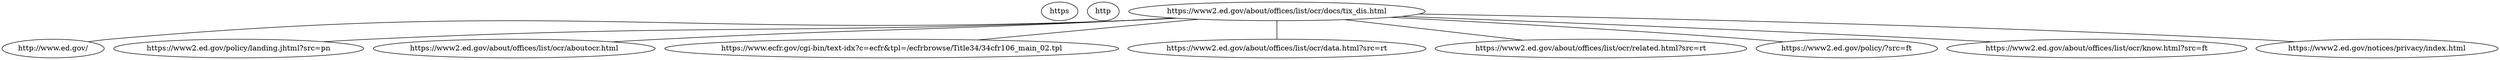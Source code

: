 strict graph  {
https [child_link="['http://www.ed.gov/', 'https://www2.ed.gov/policy/landing.jhtml?src=pn', 'https://www2.ed.gov/about/offices/list/ocr/aboutocr.html', 'https://www.ecfr.gov/cgi-bin/text-idx?c=ecfr&tpl=/ecfrbrowse/Title34/34cfr106_main_02.tpl', 'https://www2.ed.gov/about/offices/list/ocr/data.html?src=rt', 'https://www2.ed.gov/about/offices/list/ocr/related.html?src=rt', 'https://www2.ed.gov/policy/?src=ft', 'https://www2.ed.gov/about/offices/list/ocr/know.html?src=ft', 'https://www2.ed.gov/notices/privacy/index.html']", data="b\"\nTitle IX and Sex Discrimination\nSkip to main contentAbout UsContact UsFAQs Language Assistance Englishespa\xc3\xb1ol\xe4\xb8\xad\xe6\x96\x87: \xe7\xb9\x81\xe9\xab\x94\xe7\x89\x88Vi\xe1\xbb\x87t-ng\xe1\xbb\xaf\xed\x95\x9c\xea\xb5\xad\xec\x96\xb4Tagalog\xd0\xa0\xd1\x83\xd1\x81\xd1\x81\xd0\xba\xd0\xb8\xd0\xb9\nU.S. Department of Education\nSearch for:\nToggle navigation\nU.S. Department of Education\nStudent Loans\nGrants\nLaws\nData\nHome\nAbout OCR\nPrograms/Initiatives\nReading Room\nOffice Contacts\nFrequently Asked Questions\nReports & Resources\nCareers/Internships\nNews\nBlog\nTitle IX and Sex Discrimination\nU.S.  Department of Education\nOffice for Civil Rights\n400 Maryland Avenue, SW\nWashington, D.C. 20202-1328\nRevised August 2021\nTitle IX\nThe U.S. Department of  Education\xe2\x80\x99s Office for Civil Rights\xc2\xa0(OCR) enforces, among other statutes,  Title IX of the Education Amendments of 1972. Title IX protects people from  discrimination based on sex in education programs or activities that receive  federal financial assistance. Title IX states:\nNo person in the United States shall, on the basis of sex, be excluded from participation in, be  denied the benefits of, or be subjected to discrimination under any education  program or activity receiving Federal financial assistance.\nScope of Title IX\nTitle IX applies to  schools, local and state educational agencies, and other institutions that  receive federal financial assistance from the Department. These recipients include  approximately 17,600 local school districts, over 5,000 postsecondary  institutions, and charter schools, for-profit schools, libraries, and museums.  Also included are vocational rehabilitation agencies and education agencies of  50 states, the District of Columbia, and territories of the United States.\nA recipient institution that receives Department funds must operate its education program or activity in a nondiscriminatory manner free of discrimination based on sex, including sexual orientation and gender identity. Some key issue areas in which recipients have Title IX obligations are: recruitment, admissions, and counseling; financial assistance; athletics; sex-based harassment, which encompasses sexual assault and other forms of sexual violence; treatment of pregnant and parenting students; treatment of LGBTQI+ students; discipline; single-sex education; and employment. Also, no recipient or other person may intimidate, threaten, coerce, or discriminate against any individual for the purpose of interfering with any right or privilege secured by Title IX or its implementing regulations, or because the individual has made a report or complaint, testified, assisted, or participated or refused to participate in a proceeding under Title IX. For a recipient to retaliate in any way is considered a violation of Title IX. The Department\xe2\x80\x99s Title IX regulations (Volume 34, Code of Federal Regulations, Part 106) provide additional information about the forms of discrimination prohibited by Title IX.\nOCR\xe2\x80\x99s Enforcement of  Title IX\nOCR vigorously  enforces Title IX to ensure that institutions that receive federal financial  assistance from the Department comply with the law. OCR evaluates,  investigates, and resolves\xc2\xa0complaints\xc2\xa0alleging sex discrimination. OCR also  conducts proactive investigations, through directed investigations or compliance  reviews, to examine potential systemic violations based on sources of  information other than complaints.\nIn addition to its  enforcement activities, OCR provides information and guidance\xc2\xa0to schools, universities and other educational  institutions and agencies to assist them in voluntarily complying with the law.\nTo learn more about  filing a complaint with OCR, please visit https://www2.ed.gov/about/offices/list/ocr/complaintintro.html.  For assistance related to Title IX or other civil rights laws, please contact  OCR at OCR@ed.gov or 800-421-3481, TDD 800-877-8339.\nOn request, this  publication is available in alternate formats, such as Braille or large print.  For more information, please contact the Department\xe2\x80\x99s Alternate Format Center  at 202-260-0818 or via e-mail at alternateformatcenter@ed.gov.\xc2\xa0 If you have difficulty understanding English,  you may request language assistance services for Department information that is  available to the public. These language assistance services are available free  of charge. If you need more information about interpretation or translation  services, please call 1-800-USA-LEARN (1-800- 872-5327) (TTY: 1-800-877-8339),  email us at Ed.Language.Assistance@ed.gov, or write to U.S. Department of  Education, Information Resource Center, 400 Maryland Ave., SW, Washington, DC  20202.\nTop\nPrintable view\nLast Modified: 08/20/2021\nHow Do I Find...\nStudent loans, forgiveness\nHigher Education Rulemaking\nCollege accreditation\nEvery Student Succeeds Act (ESSA)\nFERPA\nFAFSA\n1098, tax forms\nMore >\nInformation About...\nElevating Teaching\nEarly Learning\nEngage Every Student\nUnlocking Career Success\nCybersecurity\nHow to File a Complaint\nTopics A-Z\nCivil Rights Data Collection (CRDC)\nOther Civil Rights Agencies\nRecursos de la Oficina Para Derechos Civiles en Espa\xc3\xb1ol\nResources Available in Other Languages\nOur mission is to promote student achievement and preparation for global competitiveness by fostering educational excellence and ensuring equal access.\nStudent Loans\nRepaying Loans\nDefaulted Loans\nLoan Forgiveness\nLoan Servicers\nGrants & Programs\nApply for Pell Grants\nGrants Forecast\nApply for a Grant\nLaws & Guidance\nEvery Student Succeeds Act (ESSA)\nFERPA\nCivil Rights\nNew IDEA Website\nData & Research\nEducation Statistics\nPostsecondary Education Data\nED Data Express\nNation's Report Card\nWhat Works Clearinghouse\nOpen Data Platform\nCOVID Relief Data\nAbout Us\nContact Us\nED Offices\nJobs\nPress Releases\nFAQs\nRecursos en espa\xc3\xb1ol\nBudget, Performance\nPrivacy Program\nSubscribe to E-Mail Updates\nNotices FOIAPrivacy PolicyAccessibilitySecurityInformation qualityInspector GeneralWhitehouse.govUSA.govBenefits.govRegulations.gov\""];
http [child_link="['http://www.ed.gov/', 'http://www.ed.gov/', 'https://www2.ed.gov/policy/landing.jhtml?src=pn', 'http://www.ed.gov/news/press-releases/us-department-educations-office-civil-rights-announces-resolution-sex-based-harassment-investigation-taft-college-california', 'https://www2.ed.gov/policy/landing.jhtml?src=ft', 'https://www2.ed.gov/about/offices/list/ocr/know.html?src=ft', 'https://www2.ed.gov/notices/privacy/index.html?src=ft']", data="b\"\nHome | U.S. Department of Education\nSkip to main content\nAbout Us\nContact Us\nFAQs\nLanguage Assistance\nEnglish\nespa\xc3\xb1ol\n\xe4\xb8\xad\xe6\x96\x87: \xe7\xb9\x81\xe9\xab\x94\xe7\x89\x88\nVi\xe1\xbb\x87t-ng\xe1\xbb\xaf\n\xed\x95\x9c\xea\xb5\xad\xec\x96\xb4\nTagalog\n\xd0\xa0\xd1\x83\xd1\x81\xd1\x81\xd0\xba\xd0\xb8\xd0\xb9\nU.S. Department of Education\nSearch for:\nToggle navigation\nU.S. Department of Education\nStudent Loans\nGrants\nLaws\nData\nHome\nSTUDENT LOANS\nGet all the information you need to apply for or manage repayment of your federal student loans.\nGO >\nGRANTS\nLearn more about grant opportunities, applications, and details about grants awarded.\nGO >\nLAWS & GUIDANCE\nFind federal education legislation, regulations, guidance, and other policy documents.\nGO >\nDATA\nExplore and download data and learn about education-related data and research.\nGO >\nPress Releases\nBiden-Harris Administration Releases Final Rules that Strengthen Accountability for Colleges and Consumer Protection for Students\nU.S. Department of Education\xe2\x80\x99s Office for Civil Rights Announces Resolution of Sex-Based Harassment Investigation of Taft College in California\nBiden-Harris Administration Awards $14 Million Under First-Ever Fostering Diverse Schools Demonstration Grant Program\nMore...\nDr. Miguel Cardona\nSecretary of Education\nBio\nSpeeches\n@SecCardona\nHow Do I Find...?\nStudent loans, forgiveness\nHigher Education Rulemaking\nCollege accreditation\nEvery Student Succeeds Act (ESSA)\nFERPA\nFAFSA\n1098, tax forms\nMore...\nFeatured\nARP Data Transparency\nRaise the Bar\nParent Checklist\nInformation About...\nElevating Teaching\nEarly Learning\nEngage Every Student\nUnlocking Career Success\nCybersecurity\nOur mission is to promote student achievement and preparation for global competitiveness by fostering educational excellence and ensuring equal access.\nStudent Loans\nRepaying Loans\nDefaulted Loans\nLoan Forgiveness\nLoan Servicers\nGrants & Programs\nApply for Pell Grants\nGrants Forecast\nApply for a Grant\nLaws & Guidance\nEvery Student Succeeds Act (ESSA)\nFERPA\nCivil Rights\nIDEA Website\nData & Research\nEducation Statistics\nPostsecondary Education Data\nED Data Express\nNation's Report Card\nWhat Works Clearinghouse\nOpen Data Platform\nCOVID Relief Data\nAbout Us\nContact Us\nED Offices\nJobs\nPress Releases\nFAQs\nRecursos en espa\xc3\xb1ol\nBudget, Performance\nPrivacy Program\nSubscribe to E-Mail Updates\nHomeroom Blog\nNotices\nFOIA\nPrivacy Policy\nAccessibility\nSecurity\nInformation Quality\nInspector General\nWhitehouse.gov\nUSA.gov\nBenefits.gov\nRegulations.gov\""];
https [child_link="['http://www.ed.gov/', 'https://www2.ed.gov/policy/landing.jhtml?src=pn', 'https://www2.ed.gov/policy/rights/guid/ocr/disability.html', 'https://www2.ed.gov/policy/rights/guid/ocr/sex.html', 'https://www2.ed.gov/policy/rights/guid/ocr/racenational.html', 'https://www2.ed.gov/about/offices/list/ocr/frontpage/faq/readingroom.html', 'https://www2.ed.gov/about/offices/list/ope/policy.html', 'https://www.regulations.gov/', 'https://www2.ed.gov/policy/gen/guid/secletter/index.html', 'https://www2.ed.gov/policy/landing.jhtml?src=rt', 'https://www2.ed.gov/policy/?src=ft', 'https://www2.ed.gov/about/offices/list/ocr/know.html?src=ft', 'https://www2.ed.gov/notices/privacy/index.html']", data="b\"\nPolicy - ED.gov\nSkip to main contentAbout UsContact UsFAQs Language Assistance Englishespa\xc3\xb1ol\xe4\xb8\xad\xe6\x96\x87: \xe7\xb9\x81\xe9\xab\x94\xe7\x89\x88Vi\xe1\xbb\x87t-ng\xe1\xbb\xaf\xed\x95\x9c\xea\xb5\xad\xec\x96\xb4Tagalog\xd0\xa0\xd1\x83\xd1\x81\xd1\x81\xd0\xba\xd0\xb8\xd0\xb9\nU.S. Department of Education\nSearch for:\nToggle navigation\nU.S. Department of Education\nStudent Loans\nGrants\nLaws\nData\nLaws & Guidance\nOverview\nLegislation, regulations, guidance, and other policy documents can be found here for the Every Student Succeeds Act (ESSA), and other topics.\nPlease note that in the U.S., the federal role in education is limited. Because of the Tenth Amendment, most education policy is decided at the state and local levels.  So, if you have a question about a policy or issue, you may want to check with the relevant organization in your state or school district.\nElementary and Secondary Education Act of 1965 (ESEA), as amended\nEvery Student Succeeds Act (ESSA) Information page\nText of the Elementary and Secondary Education Act of 1965, as amended through 12/27/22:  PDF (1.2M) |  Text (3.3M)\nGuidance and Regulations\nFERPA (Family Educational Rights and Privacy Act)\nOverview\nRegulations\nCivil Rights\nDisability Discrimination (Title II of the Americans with Disabilities Act)\nSection 504 FAQ\nSex Discrimination (Title IX of the Education Amendments of 1972)\nRace and National Origin Discrimination (Title VI of the Civil Rights Act of 1964)\nOCR Reading Room: Policy Guidance and Other Resources\nIDEA (Individuals with Disabilities Education Act)\nIDEA Website\nText of the Individuals with Disabilities Education Act (PDF, 529KB)\nWIOA (Workforce Innovation and Opportunities Act)\nText of the Workforce Innovation and Opportunities Act\nHigher Education Act\nText of the Higher Education Opportunity Act\nPostsecondary Policy Initiatives\nDear Partner/Colleague Letters\nNegotiated Rulemaking 2023-2024\nForeign Gifts and Contracts--Section 117 of the Higher Education Act of 1965\nRegulations and Rulemaking\nImproving Regulation and Regulatory Review\nElectronic Code of Federal Regulations (eCFR), Title 34, Education\nRecent Federal Register Documents\nSubmit a Petition for Rulemaking through Docket ID ED-2023-OGC-0071 on www.regulations.gov\nED\xe2\x80\x99s Instructions for submitting a petition for rulemaking\nLog of petitions for rulemaking received by ED\nGuidance\nGuidance Homepage\nSignificant Guidance\nKey Policy Letters\nHow Do I Find...\nStudent loans, forgiveness\nCollege accreditation\nEvery Student Succeeds Act (ESSA)\nFERPA\nFAFSA\n1098, tax forms\nMore >\nInformation About...\nElevating Teaching\nEarly Learning\nEngage Every Student\nUnlocking Career Success\nCybersecurity\nGrants & Contracts\nStudent Financial Aid\nResearch & Statistics\nPolicy & Guidance\nPrograms\nOur mission is to promote student achievement and preparation for global competitiveness by fostering educational excellence and ensuring equal access.\nStudent Loans\nRepaying Loans\nDefaulted Loans\nLoan Forgiveness\nLoan Servicers\nGrants & Programs\nApply for Pell Grants\nGrants Forecast\nApply for a Grant\nEligibility for Grants\nLaws & Guidance\nEvery Student Succeeds Act (ESSA)\nFERPA\nCivil Rights\nNew IDEA Website\nData & Research\nEducation Statistics\nPostsecondary Education Data\nED Data Express\nNation's Report Card\nWhat Works Clearinghouse\nAbout Us\nContact Us\nED Offices\nJobs\nPress Releases\nFAQs\nRecursos en espa\xc3\xb1ol\nBudget, Performance\nPrivacy Program\nSubscribe to E-Mail Updates\nNotices FOIAPrivacy PolicyAccessibilitySecurityInformation qualityInspector GeneralWhitehouse.govUSA.govBenefits.govRegulations.gov\""];
https [child_link="['http://www.ed.gov/', 'https://www2.ed.gov/policy/landing.jhtml?src=pn', 'https://www2.ed.gov/about/offices/list/ocr/sexoverview.html', 'https://www2.ed.gov/about/offices/list/ocr/agediscrimination.html', 'https://www2.ed.gov/about/offices/list/ocr/frontpage/faq/rr/policyguidance/index.html', 'https://www2.ed.gov/about/offices/list/ocr/complaintintro.html', 'https://www2.ed.gov/about/offices/list/ocr/data.html?src=rt', 'https://www2.ed.gov/about/offices/list/ocr/related.html?src=rt', 'https://www2.ed.gov/policy/?src=ft', 'https://www2.ed.gov/about/offices/list/ocr/know.html?src=ft', 'https://www2.ed.gov/notices/privacy/index.html']", data="b\"\nAbout OCR\nSkip to main contentAbout UsContact UsFAQs Language Assistance Englishespa\xc3\xb1ol\xe4\xb8\xad\xe6\x96\x87: \xe7\xb9\x81\xe9\xab\x94\xe7\x89\x88Vi\xe1\xbb\x87t-ng\xe1\xbb\xaf\xed\x95\x9c\xea\xb5\xad\xec\x96\xb4Tagalog\xd0\xa0\xd1\x83\xd1\x81\xd1\x81\xd0\xba\xd0\xb8\xd0\xb9\nU.S. Department of Education\nSearch for:\nToggle navigation\nU.S. Department of Education\nStudent Loans\nGrants\nLaws\nData\nHome\nAbout OCR\nPrograms/Initiatives\nReading Room\nOffice Contacts\nFrequently Asked Questions\nReports & Resources\nCareers/Internships\nNews\nBlog\nAbout OCR\nOverview of the Agency\nThe mission of the Office for Civil Rights is to ensure equal access to education and to promote educational excellence throughout the nation through vigorous enforcement of civil rights.\nWe serve student populations facing discrimination and the advocates and institutions promoting systemic solutions to civil rights problems.\xc2\xa0 An important responsibility is resolving complaints of discrimination. Agency-initiated cases, typically called compliance reviews, permit OCR to target resources on compliance problems that appear particularly acute. OCR also provides technical assistance to help institutions achieve voluntary compliance with the civil rights laws that OCR enforces.  An important part of OCR's technical assistance are partnerships designed to develop creative approaches to preventing and addressing discrimination.\nThe Office for Civil Rights enforces several Federal civil rights laws that\nprohibit discrimination in programs or activities that receive federal financial\nassistance from the Department of Education. Discrimination on the basis of\nrace, color, and national origin is prohibited by Title\nVI of the Civil Rights Act of 1964; sex discrimination is prohibited by\nTitle IX of the Education Amendments\nof 1972; discrimination on the basis of disability is prohibited by Section\n504 of the Rehabilitation Act of 1973; and age discrimination is prohibited\nby the Age Discrimination\nAct of 1975. These civil rights laws enforced by OCR extend to all state\neducation agencies, elementary and secondary school systems, colleges and universities,\nvocational schools, proprietary schools, state vocational rehabilitation agencies,\nlibraries, and museums that receive U.S. Department of Education funds. Areas\ncovered may include, but are not limited to: admissions, recruitment, financial\naid, academic programs, student treatment and services, counseling and guidance,\ndiscipline, classroom assignment, grading, vocational education, recreation,\nphysical education, athletics, housing, and employment. OCR also has responsibilities\nunder Title II of the Americans\nwith Disabilities Act of 1990 (prohibiting disability discrimination by\npublic entities, whether or not they receive federal financial assistance). To view OCR\xe2\x80\x99s guidance please visit the Policy Guidance Portal.\nIn addition, as of January 8, 2002, OCR enforces the Boy\nScouts of America Equal Access Act (Section 9525 of the Elementary and Secondary\nEducation Act of 1965, as amended by the No Child Left Behind Act of 2001).\nUnder the Boy Scouts of America Equal Access Act, no public elementary school\nor State or local education agency that provides an opportunity for one or more\noutside youth or community groups to meet on school premises or in school facilities\nbefore or after school hours shall deny equal access or a fair opportunity to\nmeet to, or discriminate against, any group officially affiliated with the Boy\nScouts of America, or any other youth group listed in Title 36 of the United\nStates Code as a patriotic society.\nA complaint of discrimination can be filed by anyone who believes that an education institution that receives Federal financial assistance has discriminated against someone on the basis of race, color, national origin, sex, disability, or age. The person or organization filing the complaint need not be a victim of the alleged discrimination, but may complain on behalf of another person or group.\nThe Civil Rights Data Collection (CRDC) is a mandatory biennial collection of district-and school-level data. The CRDC is administered by OCR, which uses the data to enforce civil rights statutes that prohibit discrimination based on race, color, national, origin, sex, and disability. The data are collected from public-school districts and public schools in the 50 states, Washington, D.C., and the Commonwealth of Puerto Rico. The CRDC collects data on civil rights indicators at the early childhood through grade 12 levels. It measures factors that impact education equity and opportunity for students, including student access to courses, programs, resources, instructional and other staff \xe2\x80\x93 and school climate factors, such as student discipline and harassment. The CRDC data can be accessed at https://ocrdata.ed.gov. To submit a CRDC data quality concern with OCR, please contact us by emailing ocrdata@ed.gov. Please include \xe2\x80\x9cCRDC Data Quality Concern\xe2\x80\x9d in the subject heading.\nMost of OCR's activities are conducted by its 12 enforcement offices\xc2\xa0throughout the country. These enforcement offices are organized into 4 divisions carrying out OCR's core work -- preventing, identifying, ending, and remedying discrimination against America's students. Three Enforcement Directors in the office of the Assistant Secretary oversee the work of, respectively, the Eastern and Southern and the Midwestern and Western divisions. OCR administrative offices in Washington, D.C., provide additional administrative support, coordination, policy development and overall leadership.\nTop\nPrintable view\nLast Modified: 05/24/2023\nHow Do I Find...\nStudent loans, forgiveness\nHigher Education Rulemaking\nCollege accreditation\nEvery Student Succeeds Act (ESSA)\nFERPA\nFAFSA\n1098, tax forms\nMore >\nInformation About...\nElevating Teaching\nEarly Learning\nEngage Every Student\nUnlocking Career Success\nCybersecurity\nHow to File a Complaint\nTopics A-Z\nCivil Rights Data Collection (CRDC)\nOther Civil Rights Agencies\nRecursos de la Oficina Para Derechos Civiles en Espa\xc3\xb1ol\nResources Available in Other Languages\nOur mission is to promote student achievement and preparation for global competitiveness by fostering educational excellence and ensuring equal access.\nStudent Loans\nRepaying Loans\nDefaulted Loans\nLoan Forgiveness\nLoan Servicers\nGrants & Programs\nApply for Pell Grants\nGrants Forecast\nApply for a Grant\nLaws & Guidance\nEvery Student Succeeds Act (ESSA)\nFERPA\nCivil Rights\nNew IDEA Website\nData & Research\nEducation Statistics\nPostsecondary Education Data\nED Data Express\nNation's Report Card\nWhat Works Clearinghouse\nOpen Data Platform\nCOVID Relief Data\nAbout Us\nContact Us\nED Offices\nJobs\nPress Releases\nFAQs\nRecursos en espa\xc3\xb1ol\nBudget, Performance\nPrivacy Program\nSubscribe to E-Mail Updates\nNotices FOIAPrivacy PolicyAccessibilitySecurityInformation qualityInspector GeneralWhitehouse.govUSA.govBenefits.govRegulations.gov\""];
https [child_link="[]", data="b'\nFederal Register :: Request Access\nThe Federal Register\nThe Daily Journal of the United States Government\nRequest Access\nRequest Access\nDue to aggressive automated scraping of FederalRegister.gov and eCFR.gov, programmatic access to these sites is limited to access to our extensive developer APIs.\nIf you are human user receiving this message, we can add your IP address to a set of IPs that can access FederalRegister.gov & eCFR.gov; complete the CAPTCHA (bot test) below and click \"Request Access\". This process will be necessary for each IP address you wish to access the site from, requests are valid for approximately one quarter (three months) after which the process may need to be repeated.\nRequest Access for 97.90.196.246\nAn official website of the United States government.\nIf you want to request a wider IP range, first request access for your current IP, and then use the \"Site Feedback\" button found in the lower left-hand side to make the request.'"];
https [child_link="['http://www.ed.gov/', 'https://www2.ed.gov/policy/landing.jhtml?src=pn', 'https://nces.ed.gov/PUBSEaRCH/pubsinfo.asp?pubid=NFES2023026', 'https://www2.ed.gov/about/offices/list/ocr/data.html?src=rt', 'https://www2.ed.gov/about/offices/list/ocr/related.html?src=rt', 'https://www2.ed.gov/policy/?src=ft', 'https://www2.ed.gov/about/offices/list/ocr/know.html?src=ft', 'https://www2.ed.gov/notices/privacy/index.html']", data="b\"\nCivil Rights Data\nSkip to main contentAbout UsContact UsFAQs Language Assistance Englishespa\xc3\xb1ol\xe4\xb8\xad\xe6\x96\x87: \xe7\xb9\x81\xe9\xab\x94\xe7\x89\x88Vi\xe1\xbb\x87t-ng\xe1\xbb\xaf\xed\x95\x9c\xea\xb5\xad\xec\x96\xb4Tagalog\xd0\xa0\xd1\x83\xd1\x81\xd1\x81\xd0\xba\xd0\xb8\xd0\xb9\nU.S. Department of Education\nSearch for:\nToggle navigation\nU.S. Department of Education\nStudent Loans\nGrants\nLaws\nData\nHome\nAbout OCR\nPrograms/Initiatives\nReading Room\nOffice Contacts\nFrequently Asked Questions\nReports & Resources\nCareers/Internships\nNews\nBlog\nCivil Rights Data Collection (CRDC)\nBackground Information\nSince 1968, the U.S. Department of Education (ED) has conducted the Civil Rights Data Collection (CRDC) to collect data on key education and civil rights issues in our nation's public schools. The collection was formerly administered as the Elementary and Secondary School Survey.\nThe CRDC gathers a variety of information including student enrollment and student\xe2\x80\x99s access to educational programs and services, most of which is disaggregated by race/ethnicity, sex, English learner, and disability. The CRDC is a longstanding and important aspect of the ED Office for Civil Rights (OCR) overall strategy for administering and enforcing the civil rights laws for which it is responsible. Information collected by the CRDC is also used by other ED offices as well as policymakers and researchers outside of ED.\nFor further general information about the CRDC, visit the CRDC FAQ page.\n2021-22 and 2023-24 CRDCs NEW!\nOn April 18, 2023, OCR received approval from the U.S. Office of Management and Budget to require all local educational agencies (LEA) in the country that receive federal financial assistance from ED, including every public school district, charter schools, juvenile justice facilities, alternative schools, and schools serving only students with disabilities, to respond to the CRDC for the 2021-22 and 2023-24 school years. OCR made changes to the CRDC, including, but not limited to the restoration of long-standing and useful data elements that have been collected in previous CRDCs as well as some new data elements. For more details about changes in the  2021-22 and 2023-24 CRDCs, please see 2021-22 Questions and Answers  PDF (183K) and 2023-24 Questions and Answers  PDF (181K). OCR will notify LEAs of the dates when they must submit data for the 2021-22 CRDC.\nSurvey Forms\nThe 2021-22 CRDC school- and LEA-level survey forms contain instructions, definitions, and table layouts for the 2021-22 CRDC items.\n2021-22 CRDC School Form \xc2\xa0 PDF\xc2\xa0(2.1M)\n2021-22 CRDC LEA Form \xc2\xa0 PDF\xc2\xa0(450K)\nData Elements\nDetailed List of 2021-22 CRDC Data Elements  PDF (266K)\nDetailed List of 2023-24 CRDC Data Elements  PDF (143K)\nQuestions and  Answers\n2021-22 CRDC Questions and Answers  PDF (183K)\n2023-24 CRDC Questions and Answers  PDF (181K)\nGuide\nForum Guide to State Education Agency Support for LEAs in Civil Rights Data Reporting \xe2\x80\x93 This guide presents a variety of effective methods through which state education agencies (SEA) can support their LEAs in reporting civil rights data to OCR, and provides several detailed case studies from SEAs that currently support their LEAs with Civil Rights Data Collection reporting.\nTo access  additional technical assistance resources, please visit the CRDC Resource  Center web site at https://crdc.communities.ed.gov.\nAccess CRDC Data\nData from the 2000, 2004,  2006, 2009-10, 2011-12, 2013-14, 2015-16, and 2017-18 CRDC surveys are available in the CRDC reporting tool.\n2017-18 CRDC Reports\nFor OCR reports on the 2017-18 CRDC (released  in October 2020), visit the 2017-18 CRDC page.\n2020-21, 2017-18, 2015-16, 2013-14, 2011-12, and  2009-10 CRDCs\nThe CRDCs for the 2020-21, 2017-18, 2015-16, 2013-14,  and 2011-12 school years collected data from every public school  and school district in the country that received federal financial assistance from ED. The 2009-10 CRDC collected data from a sample of approximately 7,000 public school districts and over 72,000 public schools.  Resources for the 2020-21, 2017-18, 2015-16, 2013-14, 2011-12, and 2009-10 CRDCs are presented below.\nSurvey Forms\n2020-21 CRDC School Form\xc2\xa0\xc2\xa0 PDF\xc2\xa0(1.6M)\n2020-21 CRDC LEA Form\xc2\xa0\xc2\xa0 PDF\xc2\xa0(458.8K)\n2017-18 CRDC School  Form\xc2\xa0\xc2\xa0 PDF\xc2\xa0(389K)\n2017-18 CRDC LEA  Form\xc2\xa0\xc2\xa0 PDF\xc2\xa0(1.7MB)\n2015-16 CRDC School Form  PDF (1.5M)\n2015-16 CRDC LEA Form  PDF (425K)\n2013-14 CRDC School Form  MS WORD (1.2M)\n2013-14 CRDC LEA Form  MS WORD (205K)\n2011-12 CRDC School and LEA Form  MS WORD (695K)\n2009-10 CRDC School and LEA Form  MS WORD (687K)\nData Elements\nDetailed List of 2020-21 CRDC Data Elements   PDF (313.7K)\nDetailed List of 2017-18 CRDC Data Elements  PDF (89K)\nDetailed List of 2015-16 CRDC Data Elements  PDF (97K)\nDetailed List of 2013-14 CRDC Data Elements  MS WORD (35K)\nList of 2011-12 CRDC Data Elements  PDF (55K)\nList of 2009-10 CRDC Data Elements  PDF (60K)\nQuestions and Answers\n2020-21 CRDC Questions and Answers  PDF (423.46K)\n2017-18 CRDC Questions and Answers  PDF (118K)\n2015-16 CRDC Questions and Answers  PDF (104K)\n2013-14 CRDC Questions and Answers  MS WORD (87K)\n2011-12 CRDC Questions and Answers\n2009-10 CRDC Questions and Answers\nReports\n2017-18 CRDC:\nCivil Rights Data Collection page (for 2017-18) here\n2015-16 CRDC:\nCivil Rights Data Collection page (for  2015-16) here\n2013-14 CRDC:\nCivil Rights Data Collection page (for  2013-14) here\n2011-12 CRDC:\nData Snapshot: Discipline (March 2014)\xc2\xa0  PDF (2.10M)\nData Snapshot: Early Learning (March  2014)\xc2\xa0  PDF (1.6M)\nData Snapshot: College and Career Readiness  (March 2014)   PDF (2.7M)\nData Snapshot: Teacher Equity \xc2\xa0(March  2014)  PDF (2.1M)\n2009-10 CRDC:\nThe Transformed CRDC: Data Summary (March  2012) \xc2\xa0  PDF (805K)\nGender Equity in Education (June 2012) \xc2\xa0  PDF (436K)\nGender Equity in Education: Data Note (June  2012) \xc2\xa0  PDF (208K)\nHow to Submit a CRDC Data Quality Concern with OCR\nThe CRDC data can be accessed at https://ocrdata.ed.gov. If anyone has concerns about the accuracy of the data reported, then please contact us by emailing ocrdata@ed.gov. Please include \xe2\x80\x9cCRDC Data Quality Concern\xe2\x80\x9d in the subject heading.\nFor additional information about the CRDC,  please e-mail OCR at ocrdata@ed.gov.\nPrintable view\nLast Modified: 09/25/2023\nHow Do I Find...\nStudent loans, forgiveness\nHigher Education Rulemaking\nCollege accreditation\nEvery Student Succeeds Act (ESSA)\nFERPA\nFAFSA\n1098, tax forms\nMore >\nInformation About...\nElevating Teaching\nEarly Learning\nEngage Every Student\nUnlocking Career Success\nCybersecurity\nHow to File a Complaint\nTopics A-Z\nCivil Rights Data Collection (CRDC)\nOther Civil Rights Agencies\nRecursos de la Oficina Para Derechos Civiles en Espa\xc3\xb1ol\nResources Available in Other Languages\nOur mission is to promote student achievement and preparation for global competitiveness by fostering educational excellence and ensuring equal access.\nStudent Loans\nRepaying Loans\nDefaulted Loans\nLoan Forgiveness\nLoan Servicers\nGrants & Programs\nApply for Pell Grants\nGrants Forecast\nApply for a Grant\nLaws & Guidance\nEvery Student Succeeds Act (ESSA)\nFERPA\nCivil Rights\nNew IDEA Website\nData & Research\nEducation Statistics\nPostsecondary Education Data\nED Data Express\nNation's Report Card\nWhat Works Clearinghouse\nOpen Data Platform\nCOVID Relief Data\nAbout Us\nContact Us\nED Offices\nJobs\nPress Releases\nFAQs\nRecursos en espa\xc3\xb1ol\nBudget, Performance\nPrivacy Program\nSubscribe to E-Mail Updates\nNotices FOIAPrivacy PolicyAccessibilitySecurityInformation qualityInspector GeneralWhitehouse.govUSA.govBenefits.govRegulations.gov\""];
https [child_link="['http://www.ed.gov/', 'https://www2.ed.gov/policy/landing.jhtml?src=pn', 'http://www.eeoc.gov/', 'http://www.justice.gov/crt/', 'http://www.usccr.gov/', 'http://www.hhs.gov/ocr/', 'http://www.ascr.usda.gov/', 'http://www.faa.gov/about/office_org/headquarters_offices/acr/', 'https://www.civilrights.dot.gov/', 'http://www.hud.gov/offices/fheo/index.cfm', 'http://www.dol.gov/oasam/programs/civil.htm', 'https://www2.ed.gov/', 'http://www.thecre.com/fedlaw/legal6.htm', 'http://www.civilrightsmuseum.org/', 'https://www2.ed.gov/about/offices/list/ocr/data.html?src=rt', 'https://www2.ed.gov/about/offices/list/ocr/related.html?src=rt', 'https://www2.ed.gov/policy/?src=ft', 'https://www2.ed.gov/about/offices/list/ocr/know.html?src=ft', 'https://www2.ed.gov/notices/privacy/index.html']", data="b'\nOffice for Civil Rights: Related Links\nSkip to main contentAbout UsContact UsFAQs Language Assistance Englishespa\xc3\xb1ol\xe4\xb8\xad\xe6\x96\x87: \xe7\xb9\x81\xe9\xab\x94\xe7\x89\x88Vi\xe1\xbb\x87t-ng\xe1\xbb\xaf\xed\x95\x9c\xea\xb5\xad\xec\x96\xb4Tagalog\xd0\xa0\xd1\x83\xd1\x81\xd1\x81\xd0\xba\xd0\xb8\xd0\xb9\nU.S. Department of Education\nSearch for:\nToggle navigation\nU.S. Department of Education\nStudent Loans\nGrants\nLaws\nData\nHome\nAbout OCR\nPrograms/Initiatives\nReading Room\nOffice Contacts\nFrequently Asked Questions\nReports & Resources\nCareers/Internships\nNews\nBlog\nRelated Links\nOther Federal Civil Rights Offices\nOther US Department of Education Resources\nAdditional Resources\nKids Resources\nNon- Department of Education web sites linked by OCR contain information  \t\t\t  related to the OCR mission and to civil rights. Non-U.S. Department  \t\t\t  of Education web sites are linked as a public service only. The  \t\t\t  Department of Education does not control or guarantee the accuracy,  \t\t\t  relevance, timeliness, or completeness of this outside information.  \t\t\t  Inclusion of links to particular resources is not intended to reflect  \t\t\t  their relative importance, and is not intended as an endorsement  \t\t\t  of the views expressed, the products or services offered on these  \t\t\t  outside web sites, or of the organizations sponsoring the web sites.\nOther Federal Civil Rights Offices\nU.S. Equal Employment Opportunities Commission\nAmericans With Disabilities Act (ADA) Home Page\nU.S. Department of Justice, Office of the Attorney General, Civil Rights Division\nU.S. Commission on Civil Rights\nU.S. Department of Health and Human Services, Office for Civil Rights\nU.S. Department of Agriculture, Civil Rights Office\nFederal Aviation Administration, Civil Rights Office\nU.S. Department of Transportation, Civil Rights Office\nU.S. Department of Housing\nand Urban Development, Fair Housing Civil Rights\nU.S. Department of Labor, Civil Rights Enforcement for Department of Labor Grant Recipients\nOther U. S. Department of Education Resources\nU.S. Department of Education (ED) Home Page\nOffice of English Language Acquisition, Language Enhancement, and Academic Achievement for Limited English Proficient Students\nOffice of Special Education and Rehabilitative Services\nAdditional Resources\nAmericans With Disabilities Act (ADA) Document Center\nFederal Register Online\nFed Law: Civil Rights\nThe Women\'s Educational Equity Act (WEE-A) Program\nDiversity Web\nKids Resources\nThe Kids.gov:   Official Kid\xe2\x80\x99s Portal for the U.S. Government.  Find links to government and other kids\xe2\x80\x99 sites.\nThe National Civil Rights Museum Virtual Tour: Civil rights movement from \"Brown is Board of Education of Topeka\" to current events such as \"The Struggle continues\". Information about civil rights heroes and heroines.\nThe NCES Classroom: Find out about education information and activities for students\nGear Up: College information and resources to help low-income students enter and succeed in postsecondary education.\nJobs for Kids Who Like... This is a really cool page that lets you match your interests with possible careers. Sponsored by the Department of Labor.\nExplorer\xe2\x80\x99s Club: Lots of interesting things about recycling, plants and animals, air pollution, and the environment. Sponsored by the Environmental Protection Agency.\nReady.gov (Formerly FE-MA Kids): Floods, earthquakes, tornadoes, hurricanes, wild-fires...got your attention? Check out this site! Sponsored by the Federal Emergency Management Agency.\nForest Service Kids: The Forest Service is committed to connecting kids with nature and the outdoors by providing students, parents and teachers with youth-oriented information and resources related to natural resources and the environment.\nTreasury\xe2\x80\x99s Kids Zone: OK - here\xe2\x80\x99s something we all want to know about: money! Find out about savings bonds, learn about how money is made, and even meet some of the dogs who help in drug enforcement. Sponsored by the Treasury Department.\nSocial Security Kids Stuff: You have heard of \"social security\" - right? This web site explains how it works. Sponsored by the Social Security Administration.\nNASA\xe2\x80\x99s Multimedia Gallery : This is a great collection of photos, videos, and information about our space program. Sponsored by NASA.\nKids\nLinks: You can ask a scientist or engineer your science questions...like how fast do butterflies fly? And how can you tell the age of a tree? Sponsored by the National Science Foundation.\nKids Page: Students  can learn about, Ocean Energy, Ocean\xe2\x80\x99s Sand, and types of Energy and much more.  Sponsored by the Bureau of Ocean Energy Management, Regulation and Enforcement.\nFBI\xe2\x80\x99s Kids Page (Kindergarten to 5th Grade: Find  \t\t\t  out about fingerprints and lie detectors and DNA testing. Sponsored  \t\t\t  by the Federal Bureau of Investigation.\nFBI\'s  \t\t\t  Youth Page: Orientation for youth grades 6 to 12 to the  \t\t\t  work of the Federal Bureau of Investigation.\nKids\xe2\x80\x99 Page: Find out why laughing is good for you. Games and puzzles and information about environmental health. Don\xe2\x80\x99t know what that is? Then visit this site! Sponsored by the National Institute of Environmental Health Sciences.\nLearning Web: Take an electronic field trip of Glacier National Park. See maps of the world. Monitor active volcanos. Sponsored by the U.S. Geological Survey.\nAir Force Link Junior: Grab your security badge and meet Steve Canyon, Air Force hero! Or send a friend an Air Force post card. Sponsored by the U.S. Air Force.\nPlanet Youth: Meet Native American artists and learn about Native American customs. Sponsored by the Department of Housing and Urban Development.\nJust for Kids and Teachers: Visit  the Maritime Administration\'s Video Theater to see the Ready Reserve Force and America\'s Marine Transportation System in action and learn about the Adopt-A-Ship program sponsored by The Propeller Club of the United States. Sponsored by the Maritime Administration.\nKids\xe2\x80\x99 Corner: Join the Polar Star ice breaker or read Snoopy\xe2\x80\x99s safe boating tips. It\xe2\x80\x99s all fun! Sponsored by the U.S. Coast Guard.\nThe National Zoo: Meet new zoo babies, play games, and see pictures of animals. Sponsored by the Smithsonian Institution.\nOnline Exhibit Hall: See the police plotter showing the assassination of President Abraham Lincoln. See pictures of some of the gifts that our Presidents have received. Sponsored by the National Archives and Records Administration.\nArts edge: You will have a great time looking at the art of students all over the world. Or you can read stories and visit lots of arts-related web sites. Sponsored by the Kennedy Center for Performing Arts.\nInteresting Facts from NOAA: Do you know what to do if a storm approaches? Do you know what fish is the largest? Do you know what radiation is? You will learn all this, and more, at this site. Sponsored by the Department of Commerce.\nStar Child: If you have ever wanted to be an astronaut, definitely check this out! You will learn about the solar system, the universe, and (ta-da!) space stuff. Sponsored by NASA.\nPolicy for External Links\nEndorsement, Copyright, Privacy                  and Security of information on the ED Internet site.\nTop\nPrintable view\nLast Modified: 12/01/2020\nHow Do I Find...\nStudent loans, forgiveness\nHigher Education Rulemaking\nCollege accreditation\nEvery Student Succeeds Act (ESSA)\nFERPA\nFAFSA\n1098, tax forms\nMore >\nInformation About...\nElevating Teaching\nEarly Learning\nEngage Every Student\nUnlocking Career Success\nCybersecurity\nHow to File a Complaint\nTopics A-Z\nCivil Rights Data Collection (CRDC)\nOther Civil Rights Agencies\nRecursos de la Oficina Para Derechos Civiles en Espa\xc3\xb1ol\nResources Available in Other Languages\nOur mission is to promote student achievement and preparation for global competitiveness by fostering educational excellence and ensuring equal access.\nStudent Loans\nRepaying Loans\nDefaulted Loans\nLoan Forgiveness\nLoan Servicers\nGrants & Programs\nApply for Pell Grants\nGrants Forecast\nApply for a Grant\nLaws & Guidance\nEvery Student Succeeds Act (ESSA)\nFERPA\nCivil Rights\nNew IDEA Website\nData & Research\nEducation Statistics\nPostsecondary Education Data\nED Data Express\nNation\'s Report Card\nWhat Works Clearinghouse\nOpen Data Platform\nCOVID Relief Data\nAbout Us\nContact Us\nED Offices\nJobs\nPress Releases\nFAQs\nRecursos en espa\xc3\xb1ol\nBudget, Performance\nPrivacy Program\nSubscribe to E-Mail Updates\nNotices FOIAPrivacy PolicyAccessibilitySecurityInformation qualityInspector GeneralWhitehouse.govUSA.govBenefits.govRegulations.gov'"];
https [child_link="['http://www.ed.gov/', 'https://www2.ed.gov/policy/landing.jhtml?src=pn', 'https://www2.ed.gov/policy/rights/guid/ocr/disability.html', 'https://www2.ed.gov/policy/rights/guid/ocr/sex.html', 'https://www2.ed.gov/policy/rights/guid/ocr/racenational.html', 'https://www2.ed.gov/about/offices/list/ocr/frontpage/faq/readingroom.html', 'https://www2.ed.gov/about/offices/list/ope/policy.html', 'https://www.regulations.gov/', 'https://www2.ed.gov/policy/gen/guid/secletter/index.html', 'https://www2.ed.gov/policy/landing.jhtml?src=rt', 'https://www2.ed.gov/policy/?src=ft', 'https://www2.ed.gov/about/offices/list/ocr/know.html?src=ft', 'https://www2.ed.gov/notices/privacy/index.html']", data="b\"\nPolicy - ED.gov\nSkip to main contentAbout UsContact UsFAQs Language Assistance Englishespa\xc3\xb1ol\xe4\xb8\xad\xe6\x96\x87: \xe7\xb9\x81\xe9\xab\x94\xe7\x89\x88Vi\xe1\xbb\x87t-ng\xe1\xbb\xaf\xed\x95\x9c\xea\xb5\xad\xec\x96\xb4Tagalog\xd0\xa0\xd1\x83\xd1\x81\xd1\x81\xd0\xba\xd0\xb8\xd0\xb9\nU.S. Department of Education\nSearch for:\nToggle navigation\nU.S. Department of Education\nStudent Loans\nGrants\nLaws\nData\nLaws & Guidance\nOverview\nLegislation, regulations, guidance, and other policy documents can be found here for the Every Student Succeeds Act (ESSA), and other topics.\nPlease note that in the U.S., the federal role in education is limited. Because of the Tenth Amendment, most education policy is decided at the state and local levels.  So, if you have a question about a policy or issue, you may want to check with the relevant organization in your state or school district.\nElementary and Secondary Education Act of 1965 (ESEA), as amended\nEvery Student Succeeds Act (ESSA) Information page\nText of the Elementary and Secondary Education Act of 1965, as amended through 12/27/22:  PDF (1.2M) |  Text (3.3M)\nGuidance and Regulations\nFERPA (Family Educational Rights and Privacy Act)\nOverview\nRegulations\nCivil Rights\nDisability Discrimination (Title II of the Americans with Disabilities Act)\nSection 504 FAQ\nSex Discrimination (Title IX of the Education Amendments of 1972)\nRace and National Origin Discrimination (Title VI of the Civil Rights Act of 1964)\nOCR Reading Room: Policy Guidance and Other Resources\nIDEA (Individuals with Disabilities Education Act)\nIDEA Website\nText of the Individuals with Disabilities Education Act (PDF, 529KB)\nWIOA (Workforce Innovation and Opportunities Act)\nText of the Workforce Innovation and Opportunities Act\nHigher Education Act\nText of the Higher Education Opportunity Act\nPostsecondary Policy Initiatives\nDear Partner/Colleague Letters\nNegotiated Rulemaking 2023-2024\nForeign Gifts and Contracts--Section 117 of the Higher Education Act of 1965\nRegulations and Rulemaking\nImproving Regulation and Regulatory Review\nElectronic Code of Federal Regulations (eCFR), Title 34, Education\nRecent Federal Register Documents\nSubmit a Petition for Rulemaking through Docket ID ED-2023-OGC-0071 on www.regulations.gov\nED\xe2\x80\x99s Instructions for submitting a petition for rulemaking\nLog of petitions for rulemaking received by ED\nGuidance\nGuidance Homepage\nSignificant Guidance\nKey Policy Letters\nHow Do I Find...\nStudent loans, forgiveness\nCollege accreditation\nEvery Student Succeeds Act (ESSA)\nFERPA\nFAFSA\n1098, tax forms\nMore >\nInformation About...\nElevating Teaching\nEarly Learning\nEngage Every Student\nUnlocking Career Success\nCybersecurity\nGrants & Contracts\nStudent Financial Aid\nResearch & Statistics\nPolicy & Guidance\nPrograms\nOur mission is to promote student achievement and preparation for global competitiveness by fostering educational excellence and ensuring equal access.\nStudent Loans\nRepaying Loans\nDefaulted Loans\nLoan Forgiveness\nLoan Servicers\nGrants & Programs\nApply for Pell Grants\nGrants Forecast\nApply for a Grant\nEligibility for Grants\nLaws & Guidance\nEvery Student Succeeds Act (ESSA)\nFERPA\nCivil Rights\nNew IDEA Website\nData & Research\nEducation Statistics\nPostsecondary Education Data\nED Data Express\nNation's Report Card\nWhat Works Clearinghouse\nAbout Us\nContact Us\nED Offices\nJobs\nPress Releases\nFAQs\nRecursos en espa\xc3\xb1ol\nBudget, Performance\nPrivacy Program\nSubscribe to E-Mail Updates\nNotices FOIAPrivacy PolicyAccessibilitySecurityInformation qualityInspector GeneralWhitehouse.govUSA.govBenefits.govRegulations.gov\""];
https [child_link="['http://www.ed.gov/', 'https://www2.ed.gov/policy/landing.jhtml?src=pn', 'https://www2.ed.gov/policy/rights/guid/ocr/sex.html', 'https://www2.ed.gov/policy/rights/guid/ocr/racenational.html', 'https://www2.ed.gov/policy/rights/guid/ocr/age.html', 'https://www2.ed.gov/policy/rights/guid/ocr/disability.html', 'https://www2.ed.gov/about/offices/list/ocr/data.html?src=rt', 'https://www2.ed.gov/about/offices/list/ocr/related.html?src=rt', 'https://www2.ed.gov/policy/?src=ft', 'https://www2.ed.gov/about/offices/list/ocr/know.html?src=ft', 'https://www2.ed.gov/notices/privacy/index.html']", data="b\"\nKnow Your Rights\nSkip to main contentAbout UsContact UsFAQs Language Assistance Englishespa\xc3\xb1ol\xe4\xb8\xad\xe6\x96\x87: \xe7\xb9\x81\xe9\xab\x94\xe7\x89\x88Vi\xe1\xbb\x87t-ng\xe1\xbb\xaf\xed\x95\x9c\xea\xb5\xad\xec\x96\xb4Tagalog\xd0\xa0\xd1\x83\xd1\x81\xd1\x81\xd0\xba\xd0\xb8\xd0\xb9\nU.S. Department of Education\nSearch for:\nToggle navigation\nU.S. Department of Education\nStudent Loans\nGrants\nLaws\nData\nHome\nAbout OCR\nPrograms/Initiatives\nReading Room\nOffice Contacts\nFrequently Asked Questions\nReports & Resources\nCareers/Internships\nNews\nBlog\nKnow Your Rights\nOCR Complaint Process\nSex Discrimination\nRace and National Origin Discrimination\nAge Discrimination\nDisability Discrimination\nBoy Scouts of America Equal Access Act\nOCR enforces several Federal civil rights laws that prohibit discrimination in programs or activities that receive Federal funds from the Department of Education. These laws prohibit discrimination on the basis of race, color, and national origin, sex, disability, and on the basis of age. These laws extend to all state education agencies, elementary and secondary school systems, colleges and universities, vocational schools, proprietary schools, state vocational rehabilitation agencies, libraries, and museums that receive U.S. Department of Education funds. OCR also has responsibilities under Title II of the Americans with Disabilities Act of 1990 (prohibiting disability discrimination by public entities, whether or not they receive federal financial assistance). In addition, as of January 8, 2002, OCR enforces the Boy Scouts of America Equal Access Act (Section 9525 of the Elementary and Secondary Education Act of 1965, as amended by the No Child Left Behind Act of 2001). Under the Boy Scouts of America Equal Access Act, no public elementary or secondary school or State or local education agency that provides an opportunity for one or more outside youth or community groups to meet on school premises or in school facilities shall deny equal access or a fair opportunity to meet to, or discriminate against, any group officially affiliated with the Boy Scouts of America, or any other youth group listed in Title 36 of the United States Code as a patriotic society, that wishes to meet at the school.\nTop\nPrintable view\nLast Modified: 01/10/2020\nHow Do I Find...\nStudent loans, forgiveness\nHigher Education Rulemaking\nCollege accreditation\nEvery Student Succeeds Act (ESSA)\nFERPA\nFAFSA\n1098, tax forms\nMore >\nInformation About...\nElevating Teaching\nEarly Learning\nEngage Every Student\nUnlocking Career Success\nCybersecurity\nHow to File a Complaint\nTopics A-Z\nCivil Rights Data Collection (CRDC)\nOther Civil Rights Agencies\nRecursos de la Oficina Para Derechos Civiles en Espa\xc3\xb1ol\nResources Available in Other Languages\nOur mission is to promote student achievement and preparation for global competitiveness by fostering educational excellence and ensuring equal access.\nStudent Loans\nRepaying Loans\nDefaulted Loans\nLoan Forgiveness\nLoan Servicers\nGrants & Programs\nApply for Pell Grants\nGrants Forecast\nApply for a Grant\nLaws & Guidance\nEvery Student Succeeds Act (ESSA)\nFERPA\nCivil Rights\nNew IDEA Website\nData & Research\nEducation Statistics\nPostsecondary Education Data\nED Data Express\nNation's Report Card\nWhat Works Clearinghouse\nOpen Data Platform\nCOVID Relief Data\nAbout Us\nContact Us\nED Offices\nJobs\nPress Releases\nFAQs\nRecursos en espa\xc3\xb1ol\nBudget, Performance\nPrivacy Program\nSubscribe to E-Mail Updates\nNotices FOIAPrivacy PolicyAccessibilitySecurityInformation qualityInspector GeneralWhitehouse.govUSA.govBenefits.govRegulations.gov\""];
https [child_link="['http://www.ed.gov/', 'https://www2.ed.gov/policy/landing.jhtml?src=pn', 'http://www.google.com/intl/en/analytics/privacyoverview.html', 'https://www2.ed.gov/policy/?src=ft', 'https://www2.ed.gov/about/offices/list/ocr/know.html?src=ft', 'https://www2.ed.gov/notices/privacy/index.html']", data="b'\nPrivacy Policy | U.S. Department of Education\nSkip to main contentAbout UsContact UsFAQs Language Assistance Englishespa\xc3\xb1ol\xe4\xb8\xad\xe6\x96\x87: \xe7\xb9\x81\xe9\xab\x94\xe7\x89\x88Vi\xe1\xbb\x87t-ng\xe1\xbb\xaf\xed\x95\x9c\xea\xb5\xad\xec\x96\xb4Tagalog\xd0\xa0\xd1\x83\xd1\x81\xd1\x81\xd0\xba\xd0\xb8\xd0\xb9\nU.S. Department of Education\nSearch for:\nToggle navigation\nU.S. Department of Education\nStudent Loans\nGrants\nLaws\nData\nPRIVACY NOTICE\nPrivacy Policy\nSelect a link below to jump to the relevant page section.\nPrivacy Policy Summary\nNon-personal Information We Record\nCookies\nInformation from E-mail You Send to Us\nInformation Collected from Interactive Forms\nLinks to Other Sites\nSocial Media\nQuestions?\n1. Privacy Policy SummaryThank you for visiting the U.S. Department of Education (ED) website and reviewing our privacy policy.  Our policy is simple: We collect no personal information about you unless you choose to provide that information to us. We do not give, share, sell, or transfer any personal information to a third party.\nSome of our web pages (such as online publication order forms, conference and training registration forms, web discussion forums) let you voluntarily submit personal information.  In those cases, we will provide a specific notice before you begin submitting any personal information, explaining how your information will be safeguarded.\nIf you want to know more about how we record non-personal information about your visit or how we use information that you voluntarily submit, read on.\xc2\xa0TOP\n2. Non-personal Information We RecordIf you do nothing during your visit but browse through the website, read pages, or download information, our website\'s operating system will automatically record some general information about your visit.\nDuring your visit, our web operating system will record:\nThe Internet domain for your Internet service, such as \"xcompany.com\" or \"xcompany.net\" if you use a private Internet access account, or \"yourschool.edu\" if you connect from a college or university domain.\nThe type of browser (such as \"Netscape version X\" or \"Internet Explorer version X\") that you are using.\nThe type of operating system that you use (such as Macintosh, Unix, or Windows).\nThe date and time you visit our site, and the web pages that you visit on our site.\nThe address of the previous website you were visiting, if you linked to us from another website.\nWe use this information for statistical analysis, to help us make our site more useful to visitors. This tracking system does not record information about individuals.\xc2\xa0TOP\n3. CookiesThe Office of Management and Budget (OMB) Memo M-10-22:  Guidance for Online Use of Web Measurement and Customization Technologies allows Federal Agencies to use sessions and persistent cookies.\xe2\x80\x9d\nWhen you visit any website, its server may generate a piece of text known as a \"cookie\" to place on your computer. Placing cookie text allows websites to \"remember\" visitors\' preferences, surfing patterns and behavior while they are connected.\nThe cookie makes it easier for you to use the dynamic features of Web pages. Cookies from ED.gov Web pages only collect information about your browser\'s visit to the site; they do not collect any personal information about you.\nThere are two types of cookies, single session (temporary), and multi-session (persistent). Session cookies last only as long as your Web browser is open. Once you close your browser, the cookie disappears. Persistent cookies are stored on your computer for longer periods.\nSession Cookies: We use session cookies for technical purposes such as to enable better navigation through our site. These cookies let our server know that you are continuing a visit to our site. The OMB Memo 10-22 Guidance defines our use of session cookies as \"Usage Tier 1-Single Session.\" The Guidance states, \"This tier encompasses any use of single session web measurement and customization technologies.\"\nPersistent Cookies: We use persistent cookies for two reasons: 1) to enable Google\'s Universal Analytics to differentiate between new and returning visitors to our site, and 2) to block repeated invitations to take the ACSI survey.\nA Google\'s Universal Analytics (a third-party analytics provider) persistent cookie remains on your computer between visits to ED.gov for six months.  Knowing if a user visited ED.gov within the past six months tells us the difference between visitors and \"unique visitors\" or those who visit our website more than once during this time period).  This is an industry standard and provides high-level information on the breadth of traffic to and content usage of our given digital services.  It is a powerful, invaluable metric because it\'s the only measure that accurately calculates how many individual users visited ED.gov website in a given time. Combined with total visits, it tells a more comprehensive story about ED.gov users and their visit patterns.\nWe also use persistent cookies to block repeated invitations to take either the ACSI (American Customer Satisfaction Index) or iPerceptions survey. Based on your usage pattern, you may be asked if you would like to complete a customer survey of our website. The persistent cookie is set to block repeated survey invitations, and it expires in 90 days. Simply put, if you say you don\'t want to participate in the survey, the cookie will remember this, and will not allow you to be asked again. We feel it is important and respectful to our users not to ask them the same question more than once. The ACSI or iPerceptions survey are customer satisfaction survey tools used by multiple federal agencies and organizations in the private sector. We use these surveys so we can compare ED.gov results to other government agencies and top commercial websites. These surveys enables ED.gov to: measure program performance; identify targets of opportunity; efficiently leverage scarce resources; obtain valuable feedback from our users; focus management\'s attention on outcomes; and report customer satisfaction results.\nThe OMB Memo 10-22 Guidance defines our use of persistent cookies as \"Usage Tier 2-Multi-session without Personally Identifiable Information (PII).\" The Guidance states, \"This tier encompasses any use of multi-session Web measurement and customization technologies when no PII is collected.\"\nIf you do not wish to have session or persistent cookies stored on your machine, you can opt out or disable cookies in your browser. You will still have access to all information and resources at Department websites. However, turning off cookies may affect the functioning of some Department websites. Be aware that disabling cookies in your browser will affect cookie usage at all other websites you visit as well.\nED.gov uses a third-party analytics provider (Google\'s Universal Analytics) to analyze the data collected through the session and persistent metrics cookies.  The third-party analytics provider does not receive personally identifiable information through these cookies and does not combine, match, or cross-reference ED.gov information with any other information.  Please review the third-party analytics provider\'s privacy policy for additional information.\nPursuant OMB Memo 10-22 Guidance Attachment III, V, these cookies collect information similar to that automatically received and stored on the servers hosting ED.gov; they do not collect personally identifiable information.  ED.gov does not access or store the raw information collected through these cookies.  We do view aggregate statistical analyses prepared by our third-party analytics provider, but these analyses do not include any personally identifiable information.  We do not sell, rent, exchange, or otherwise disclose this information to persons or organizations.\xc2\xa0TOP\n4. Information from E-mail You Send to UsIf you decide to send us an electronic mail message (e-mail), the message will usually contain your return e-mail address.  If you include personally-identifying information in your e-mail because you want us to address issues specific to your situation, we may use that information in responding to your request. In other limited circumstances, including requests from Congress or limited other parties, we may be required by law to disclose information that you submit.\nAlso, e-mail is not necessarily secure against interception.  Please send only information necessary to help us process your request.\xc2\xa0TOP\n5. Information Collected from Interactive FormsOn some of our web pages we offer interactive forms that let you voluntarily submit personal information (such as your e-mail address, name, or organization).  This occurs when you are registering for various conferences, workshops, or training sessions offered by ED, taking student aid counseling quizzes, ordering publications from ED Pubs, or submitting comments to various web discussion forums.  In those cases, all submitted information is used only for the expressed purposes for which it is intended and is not made available to any third party.  However, when you submit a comment to an ED web discussion forum, if you supply your name, e-mail address, or other personal information, that information is posted along with your comment.\xc2\xa0TOP\n6. Links to Other SitesOur policy discloses the privacy practices for the ED website.  But ED provides links to other websites. When you leave the ED website (www.ed.gov), you will be going to sites that are beyond our control.  We try to ensure that links that leave our site are clearly labeled, usually with a  icon. These other sites may send their own cookies to users, collect data, or solicit personal information. The privacy policies and procedures described here for ED do not apply to any external links. We encourage you to read the privacy policies of any site you link to from ours, especially if you share any personal information.  Be informed.  You are the person best qualified to protect your own privacy.\xc2\xa0TOP\n7. Social MediaED is using third-party social media sites to provide ED content in formats that may be useful or interesting; however, ED.gov is the official source of information from the U.S. Department of Education (ED).  ED cannot attest to the accuracy of other information provided by these or any other linked sites.  Using these third-party sites does not constitute an endorsement by ED or any of its employees of the sponsors of the sites or the information or products presented on the sites.  Also, please be aware that the privacy protection provided at ED.gov may not be available on these third-party sites.  Please note that when ED uses social media sites, ED does not collect or in any way use personally identifiable information.\xc2\xa0TOP\n8. Questions?If you have questions about this policy, please contact webmaster@ed.gov.\nIf you would like more information  about ED\xe2\x80\x99s privacy program, visit our Privacy  Program Page.\nTOP\nPrintable view\nLast Modified: 05/01/2017\nHow Do I Find...\nStudent loans, forgiveness\nCollege accreditation\nEvery Student Succeeds Act (ESSA)\nFERPA\nFAFSA\n1098, tax forms\nMore >\nInformation About...\nTransforming Teaching\nFamily and Community Engagement\nEarly Learning\nWebsite Policies & Important Links\nSite Security\nDisclaimer of Endorsement\nCopyright Status Notice\nOur mission is to promote student achievement and preparation for global competitiveness by fostering educational excellence and ensuring equal access.\nStudent Loans\nRepaying Loans\nDefaulted Loans\nLoan Forgiveness\nLoan Servicers\nGrants & Programs\nApply for Pell Grants\nGrants Forecast\nApply for a Grant\nEligibility for Grants\nLaws & Guidance\nEvery Student Succeeds Act (ESSA)\nFERPA\nCivil Rights\nNew IDEA Website\nData & Research\nEducation Statistics\nPostsecondary Education Data\nED Data Express\nNation\'s Report Card\nWhat Works Clearinghouse\nAbout Us\nContact Us\nED Offices\nJobs\nPress Releases\nFAQs\nRecursos en espa\xc3\xb1ol\nBudget, Performance\nPrivacy Program\nSubscribe to E-Mail Updates\nNotices FOIAPrivacy PolicyAccessibilitySecurityInformation qualityInspector GeneralWhitehouse.govUSA.govBenefits.govRegulations.gov'"];
"https://www2.ed.gov/about/offices/list/ocr/docs/tix_dis.html" -- "http://www.ed.gov/";
"https://www2.ed.gov/about/offices/list/ocr/docs/tix_dis.html" -- "https://www2.ed.gov/policy/landing.jhtml?src=pn";
"https://www2.ed.gov/about/offices/list/ocr/docs/tix_dis.html" -- "https://www2.ed.gov/about/offices/list/ocr/aboutocr.html";
"https://www2.ed.gov/about/offices/list/ocr/docs/tix_dis.html" -- "https://www.ecfr.gov/cgi-bin/text-idx?c=ecfr&tpl=/ecfrbrowse/Title34/34cfr106_main_02.tpl";
"https://www2.ed.gov/about/offices/list/ocr/docs/tix_dis.html" -- "https://www2.ed.gov/about/offices/list/ocr/data.html?src=rt";
"https://www2.ed.gov/about/offices/list/ocr/docs/tix_dis.html" -- "https://www2.ed.gov/about/offices/list/ocr/related.html?src=rt";
"https://www2.ed.gov/about/offices/list/ocr/docs/tix_dis.html" -- "https://www2.ed.gov/policy/?src=ft";
"https://www2.ed.gov/about/offices/list/ocr/docs/tix_dis.html" -- "https://www2.ed.gov/about/offices/list/ocr/know.html?src=ft";
"https://www2.ed.gov/about/offices/list/ocr/docs/tix_dis.html" -- "https://www2.ed.gov/notices/privacy/index.html";
}
